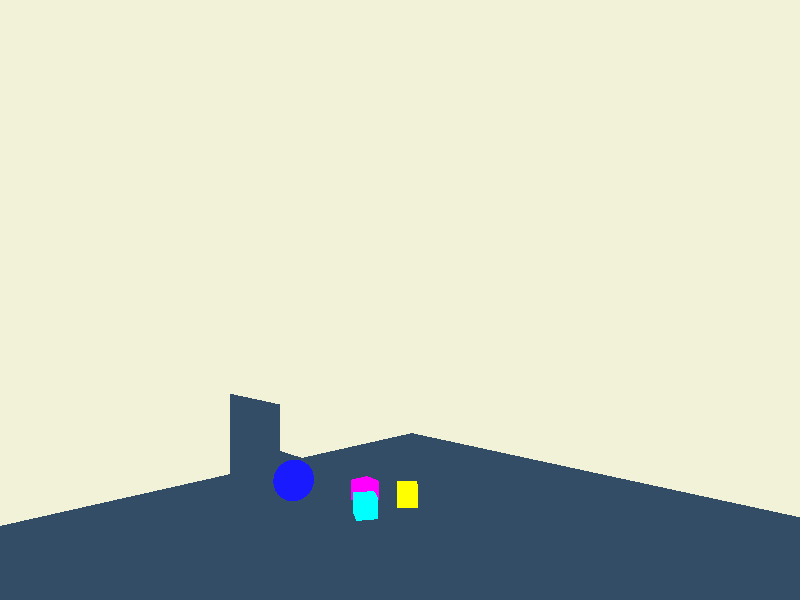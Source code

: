 // csc473, assignment 1 sample file (RIGHT HANDED)

camera {
    location  <-5, 0, 5>
    up        <0,  1,  0>
    right     <.94, 0, .94>
    look_at   <0, 0, 0>
}


light_source {
    <20, 0, -3> color rgb <1.5, 1.5, 1.5>
    area_light
    <0, 0, 2>, <0, 3, 0>, 10, 15
}

light_source {
    <0, 5, 0> color rgb <0.4, 0.4, 0.4>
    area_light
    <1, 0, 0>, <0, 0, 1>, 4, 4
}

// Floor
plane {<0, 1, 0>, -4
    pigment {color rgb <0.2, 0.3, 0.4>}
    finish {ambient 0.4 diffuse 0.8}
}

// Wall
plane {<0, 0, 1>, -8
    pigment {color rgb <0.95, 0.95, 0.85>}
    finish {ambient 0.4 diffuse 0.8}
}

// Ceiling
plane {<0, 1, 0>, 6
    pigment {color rgb <0.95, 0.95, 0.85>}
    finish {ambient 0.4 diffuse 0.8}
}

// Window
box {<-0.5, -0.5, -0.5>, <0.5, 0.5, 0.5>
    pigment {color rgb <0.95, 0.95, 0.85>}
    finish {ambient 0.4 diffuse 0.8}
    scale <1, 20, 4>
    translate <8, 2, -6>
}

box {<-0.5, -0.5, -0.5>, <0.5, 0.5, 0.5>
    pigment {color rgb <0.95, 0.95, 0.85>}
    finish {ambient 0.4 diffuse 0.8}
    scale <1, 20, 10>
    translate <8, 2, 3>
}

box {<-0.5, -0.5, -0.5>, <0.5, 0.5, 0.5>
    pigment {color rgb <0.95, 0.95, 0.85>}
    finish {ambient 0.4 diffuse 0.8}
    scale <1, 4, 2>
    translate <8, 5.1, -3>
}

// Props

sphere {<0, 0, 0>, 1
    pigment {color rgb <0.1, 0.1, 1.0>}
    finish {ambient 0.2 diffuse 0.4 specular 1.0}
    scale <0.4, 0.4, 0.4>
    translate <5, -3.61, -2>
}

// Block
box {<-0.5, -0.5, -0.5>, <0.5, 0.5, 0.5>
    pigment { color rgb <1.0, 0.0, 1.0>}
    finish {ambient 0.2 diffuse 0.4}
    scale <0.4, 0.4, 0.4>
    rotate <0, 6, 0>
    translate <4, -3.81, -3>
}

box {<-0.5, -0.5, -0.5>, <0.5, 0.5, 0.5>
    pigment { color rgb <0.0, 1.0, 1.0>}
    finish {ambient 0.2 diffuse 0.4}
    scale <0.4, 0.4, 0.4>
    rotate <0, 32, 0>
    translate <3.3, -3.81, -2.4>
}

box {<-0.5, -0.5, -0.5>, <0.5, 0.5, 0.5>
    pigment { color rgb <1.0, 1.0, 0.0>}
    finish {ambient 0.2 diffuse 0.4}
    scale <0.4, 0.4, 0.4>
    rotate <0, 46, 0>
    translate <3.2, -3.81, -3.4>
}
